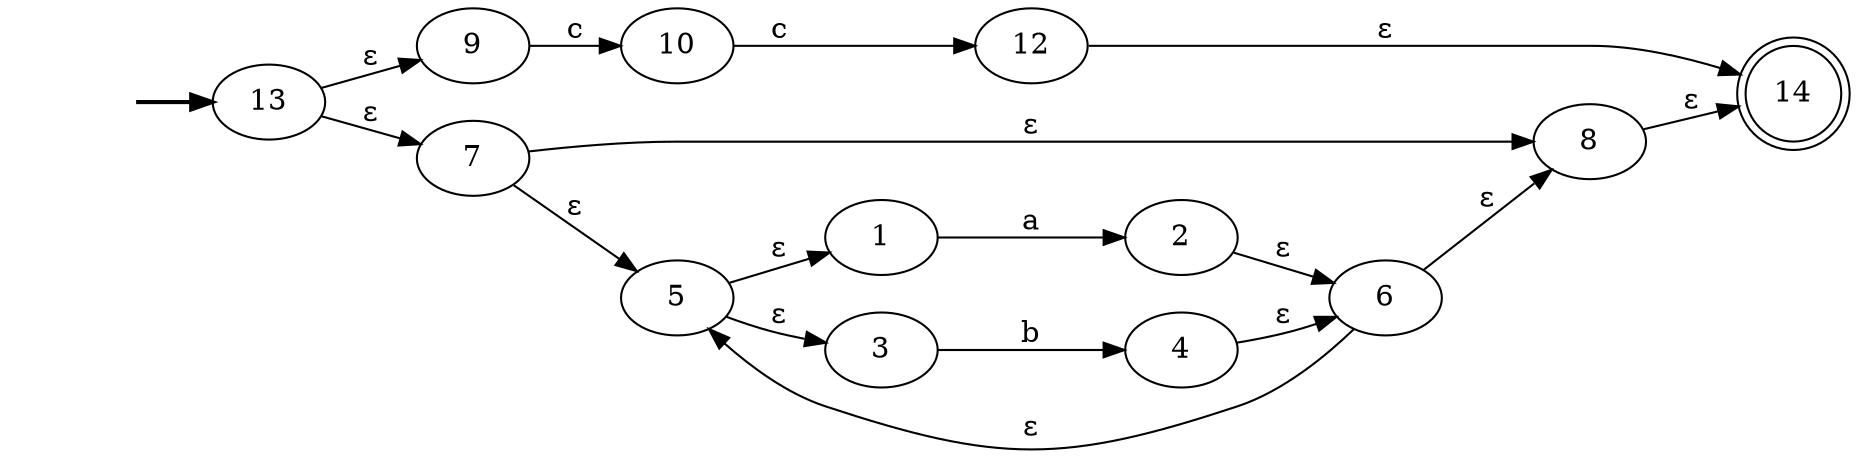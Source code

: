 digraph AFNTest7 {
	graph [rankdir=LR]
	fake [style=invisible]
	fake -> 13 [style=bold]
	13 [root=true]
	9
	13 -> 9 [label="ε"]
	7
	13 -> 7 [label="ε"]
	9
	10
	9 -> 10 [label=c]
	7
	8
	7 -> 8 [label="ε"]
	5
	7 -> 5 [label="ε"]
	10
	12
	10 -> 12 [label=c]
	8
	14 [shape=doublecircle]
	8 -> 14 [label="ε"]
	5
	1
	5 -> 1 [label="ε"]
	3
	5 -> 3 [label="ε"]
	12
	12 -> 14 [label="ε"]
	14 [shape=doublecircle]
	1
	2
	1 -> 2 [label=a]
	3
	4
	3 -> 4 [label=b]
	2
	6
	2 -> 6 [label="ε"]
	4
	4 -> 6 [label="ε"]
	6
	6 -> 8 [label="ε"]
	6 -> 5 [label="ε"]
}
